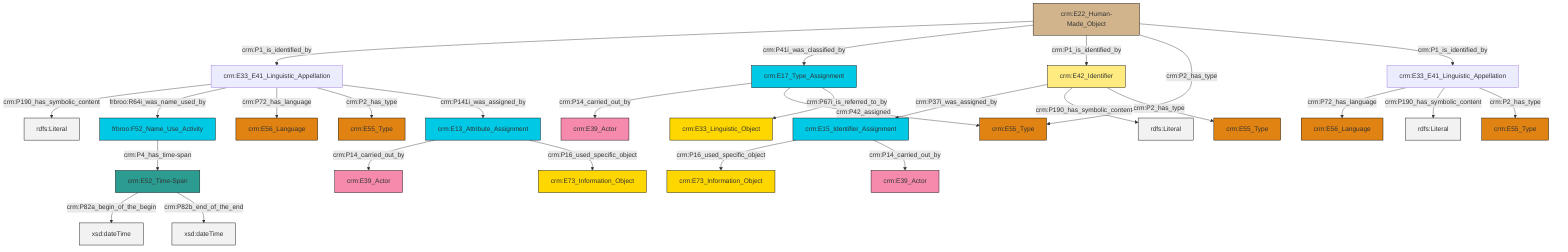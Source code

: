 graph TD
classDef Literal fill:#f2f2f2,stroke:#000000;
classDef CRM_Entity fill:#FFFFFF,stroke:#000000;
classDef Temporal_Entity fill:#00C9E6, stroke:#000000;
classDef Type fill:#E18312, stroke:#000000;
classDef Time-Span fill:#2C9C91, stroke:#000000;
classDef Appellation fill:#FFEB7F, stroke:#000000;
classDef Place fill:#008836, stroke:#000000;
classDef Persistent_Item fill:#B266B2, stroke:#000000;
classDef Conceptual_Object fill:#FFD700, stroke:#000000;
classDef Physical_Thing fill:#D2B48C, stroke:#000000;
classDef Actor fill:#f58aad, stroke:#000000;
classDef PC_Classes fill:#4ce600, stroke:#000000;
classDef Multi fill:#cccccc,stroke:#000000;

2["crm:E22_Human-Made_Object"]:::Physical_Thing -->|crm:P1_is_identified_by| 3["crm:E33_E41_Linguistic_Appellation"]:::Default
3["crm:E33_E41_Linguistic_Appellation"]:::Default -->|crm:P190_has_symbolic_content| 4[rdfs:Literal]:::Literal
7["crm:E15_Identifier_Assignment"]:::Temporal_Entity -->|crm:P16_used_specific_object| 8["crm:E73_Information_Object"]:::Conceptual_Object
7["crm:E15_Identifier_Assignment"]:::Temporal_Entity -->|crm:P14_carried_out_by| 9["crm:E39_Actor"]:::Actor
3["crm:E33_E41_Linguistic_Appellation"]:::Default -->|frbroo:R64i_was_name_used_by| 12["frbroo:F52_Name_Use_Activity"]:::Temporal_Entity
0["crm:E52_Time-Span"]:::Time-Span -->|crm:P82a_begin_of_the_begin| 15[xsd:dateTime]:::Literal
3["crm:E33_E41_Linguistic_Appellation"]:::Default -->|crm:P72_has_language| 13["crm:E56_Language"]:::Type
24["crm:E33_E41_Linguistic_Appellation"]:::Default -->|crm:P72_has_language| 25["crm:E56_Language"]:::Type
3["crm:E33_E41_Linguistic_Appellation"]:::Default -->|crm:P2_has_type| 27["crm:E55_Type"]:::Type
29["crm:E42_Identifier"]:::Appellation -->|crm:P37i_was_assigned_by| 7["crm:E15_Identifier_Assignment"]:::Temporal_Entity
29["crm:E42_Identifier"]:::Appellation -->|crm:P190_has_symbolic_content| 32[rdfs:Literal]:::Literal
29["crm:E42_Identifier"]:::Appellation -->|crm:P2_has_type| 22["crm:E55_Type"]:::Type
2["crm:E22_Human-Made_Object"]:::Physical_Thing -->|crm:P41i_was_classified_by| 17["crm:E17_Type_Assignment"]:::Temporal_Entity
38["crm:E13_Attribute_Assignment"]:::Temporal_Entity -->|crm:P14_carried_out_by| 36["crm:E39_Actor"]:::Actor
3["crm:E33_E41_Linguistic_Appellation"]:::Default -->|crm:P141i_was_assigned_by| 38["crm:E13_Attribute_Assignment"]:::Temporal_Entity
17["crm:E17_Type_Assignment"]:::Temporal_Entity -->|crm:P14_carried_out_by| 30["crm:E39_Actor"]:::Actor
38["crm:E13_Attribute_Assignment"]:::Temporal_Entity -->|crm:P16_used_specific_object| 5["crm:E73_Information_Object"]:::Conceptual_Object
17["crm:E17_Type_Assignment"]:::Temporal_Entity -->|crm:P42_assigned| 33["crm:E55_Type"]:::Type
2["crm:E22_Human-Made_Object"]:::Physical_Thing -->|crm:P1_is_identified_by| 29["crm:E42_Identifier"]:::Appellation
17["crm:E17_Type_Assignment"]:::Temporal_Entity -->|crm:P67i_is_referred_to_by| 39["crm:E33_Linguistic_Object"]:::Conceptual_Object
2["crm:E22_Human-Made_Object"]:::Physical_Thing -->|crm:P2_has_type| 33["crm:E55_Type"]:::Type
2["crm:E22_Human-Made_Object"]:::Physical_Thing -->|crm:P1_is_identified_by| 24["crm:E33_E41_Linguistic_Appellation"]:::Default
0["crm:E52_Time-Span"]:::Time-Span -->|crm:P82b_end_of_the_end| 43[xsd:dateTime]:::Literal
24["crm:E33_E41_Linguistic_Appellation"]:::Default -->|crm:P190_has_symbolic_content| 44[rdfs:Literal]:::Literal
12["frbroo:F52_Name_Use_Activity"]:::Temporal_Entity -->|crm:P4_has_time-span| 0["crm:E52_Time-Span"]:::Time-Span
24["crm:E33_E41_Linguistic_Appellation"]:::Default -->|crm:P2_has_type| 19["crm:E55_Type"]:::Type